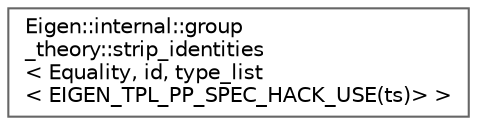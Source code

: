 digraph "类继承关系图"
{
 // LATEX_PDF_SIZE
  bgcolor="transparent";
  edge [fontname=Helvetica,fontsize=10,labelfontname=Helvetica,labelfontsize=10];
  node [fontname=Helvetica,fontsize=10,shape=box,height=0.2,width=0.4];
  rankdir="LR";
  Node0 [id="Node000000",label="Eigen::internal::group\l_theory::strip_identities\l\< Equality, id, type_list\l\< EIGEN_TPL_PP_SPEC_HACK_USE(ts)\> \>",height=0.2,width=0.4,color="grey40", fillcolor="white", style="filled",URL="$struct_eigen_1_1internal_1_1group__theory_1_1strip__identities_3_01_equality_00_01id_00_01type__910db64a8d6fcf148be1d9764b935ba6.html",tooltip=" "];
}
